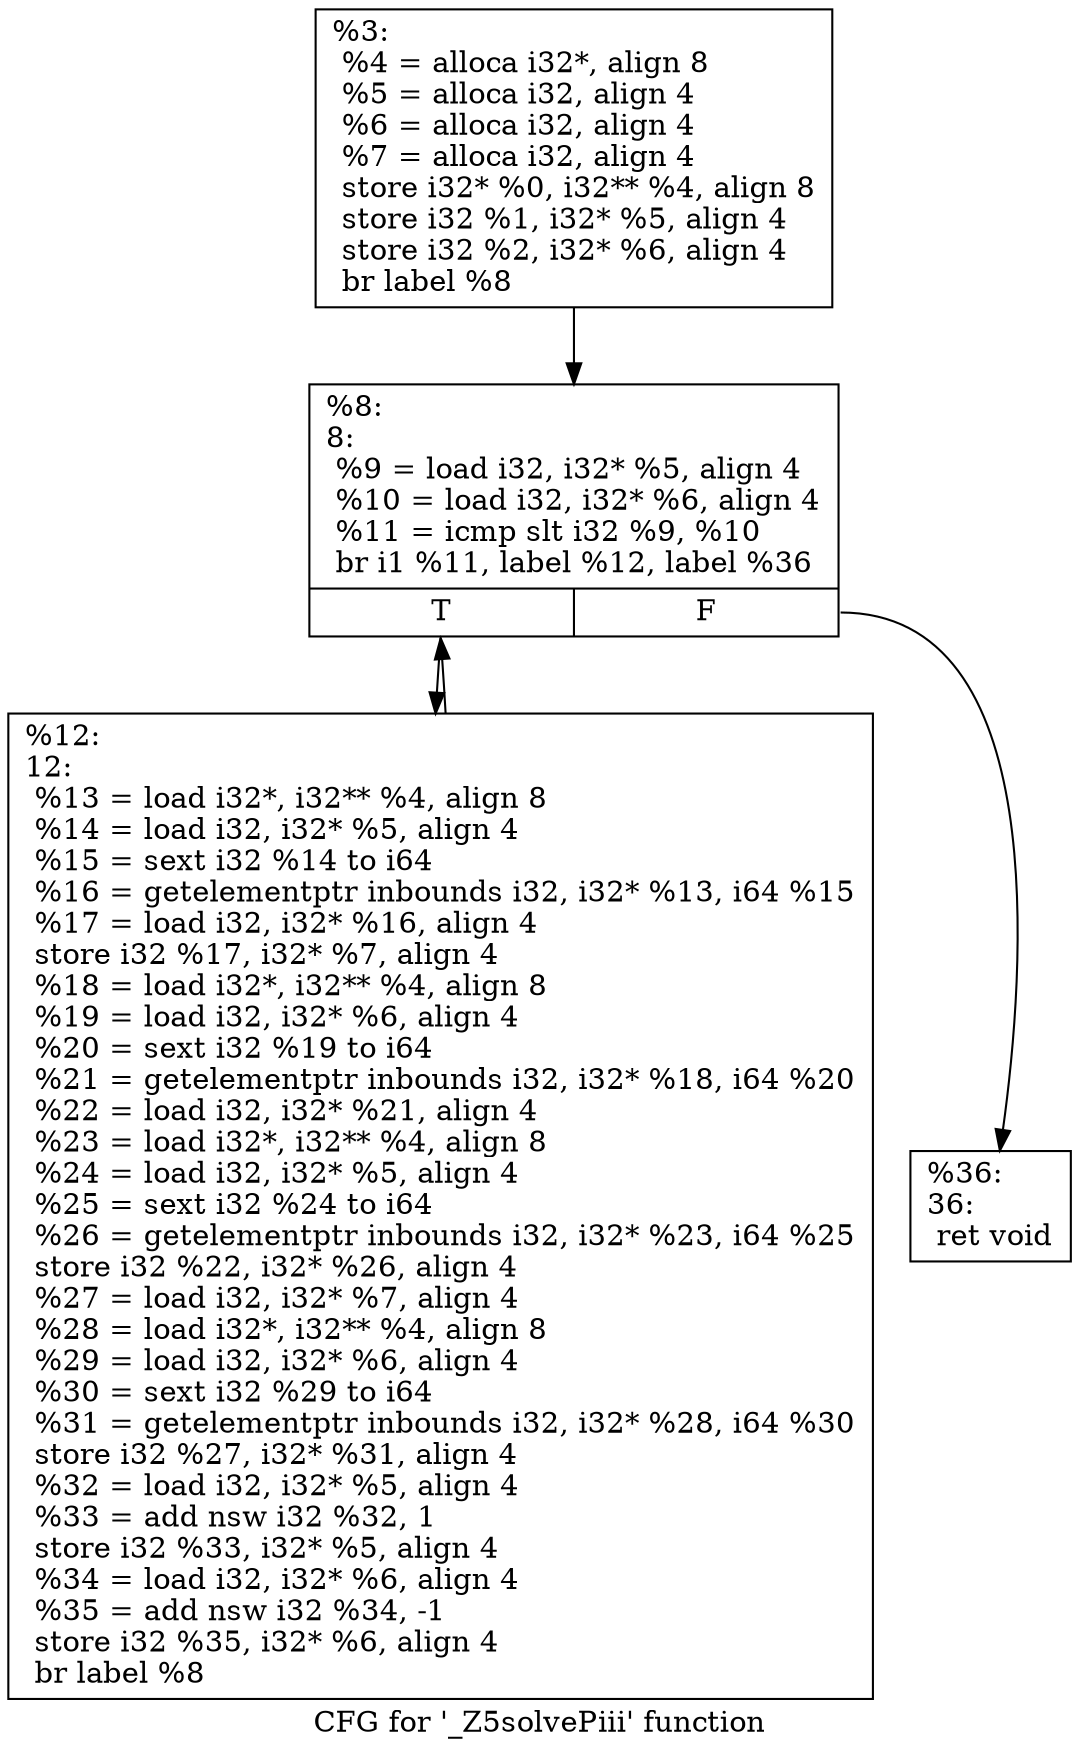 digraph "CFG for '_Z5solvePiii' function" {
	label="CFG for '_Z5solvePiii' function";

	Node0x130ee30 [shape=record,label="{%3:\l  %4 = alloca i32*, align 8\l  %5 = alloca i32, align 4\l  %6 = alloca i32, align 4\l  %7 = alloca i32, align 4\l  store i32* %0, i32** %4, align 8\l  store i32 %1, i32* %5, align 4\l  store i32 %2, i32* %6, align 4\l  br label %8\l}"];
	Node0x130ee30 -> Node0x130f120;
	Node0x130f120 [shape=record,label="{%8:\l8:                                                \l  %9 = load i32, i32* %5, align 4\l  %10 = load i32, i32* %6, align 4\l  %11 = icmp slt i32 %9, %10\l  br i1 %11, label %12, label %36\l|{<s0>T|<s1>F}}"];
	Node0x130f120:s0 -> Node0x130eef0;
	Node0x130f120:s1 -> Node0x130f300;
	Node0x130eef0 [shape=record,label="{%12:\l12:                                               \l  %13 = load i32*, i32** %4, align 8\l  %14 = load i32, i32* %5, align 4\l  %15 = sext i32 %14 to i64\l  %16 = getelementptr inbounds i32, i32* %13, i64 %15\l  %17 = load i32, i32* %16, align 4\l  store i32 %17, i32* %7, align 4\l  %18 = load i32*, i32** %4, align 8\l  %19 = load i32, i32* %6, align 4\l  %20 = sext i32 %19 to i64\l  %21 = getelementptr inbounds i32, i32* %18, i64 %20\l  %22 = load i32, i32* %21, align 4\l  %23 = load i32*, i32** %4, align 8\l  %24 = load i32, i32* %5, align 4\l  %25 = sext i32 %24 to i64\l  %26 = getelementptr inbounds i32, i32* %23, i64 %25\l  store i32 %22, i32* %26, align 4\l  %27 = load i32, i32* %7, align 4\l  %28 = load i32*, i32** %4, align 8\l  %29 = load i32, i32* %6, align 4\l  %30 = sext i32 %29 to i64\l  %31 = getelementptr inbounds i32, i32* %28, i64 %30\l  store i32 %27, i32* %31, align 4\l  %32 = load i32, i32* %5, align 4\l  %33 = add nsw i32 %32, 1\l  store i32 %33, i32* %5, align 4\l  %34 = load i32, i32* %6, align 4\l  %35 = add nsw i32 %34, -1\l  store i32 %35, i32* %6, align 4\l  br label %8\l}"];
	Node0x130eef0 -> Node0x130f120;
	Node0x130f300 [shape=record,label="{%36:\l36:                                               \l  ret void\l}"];
}
